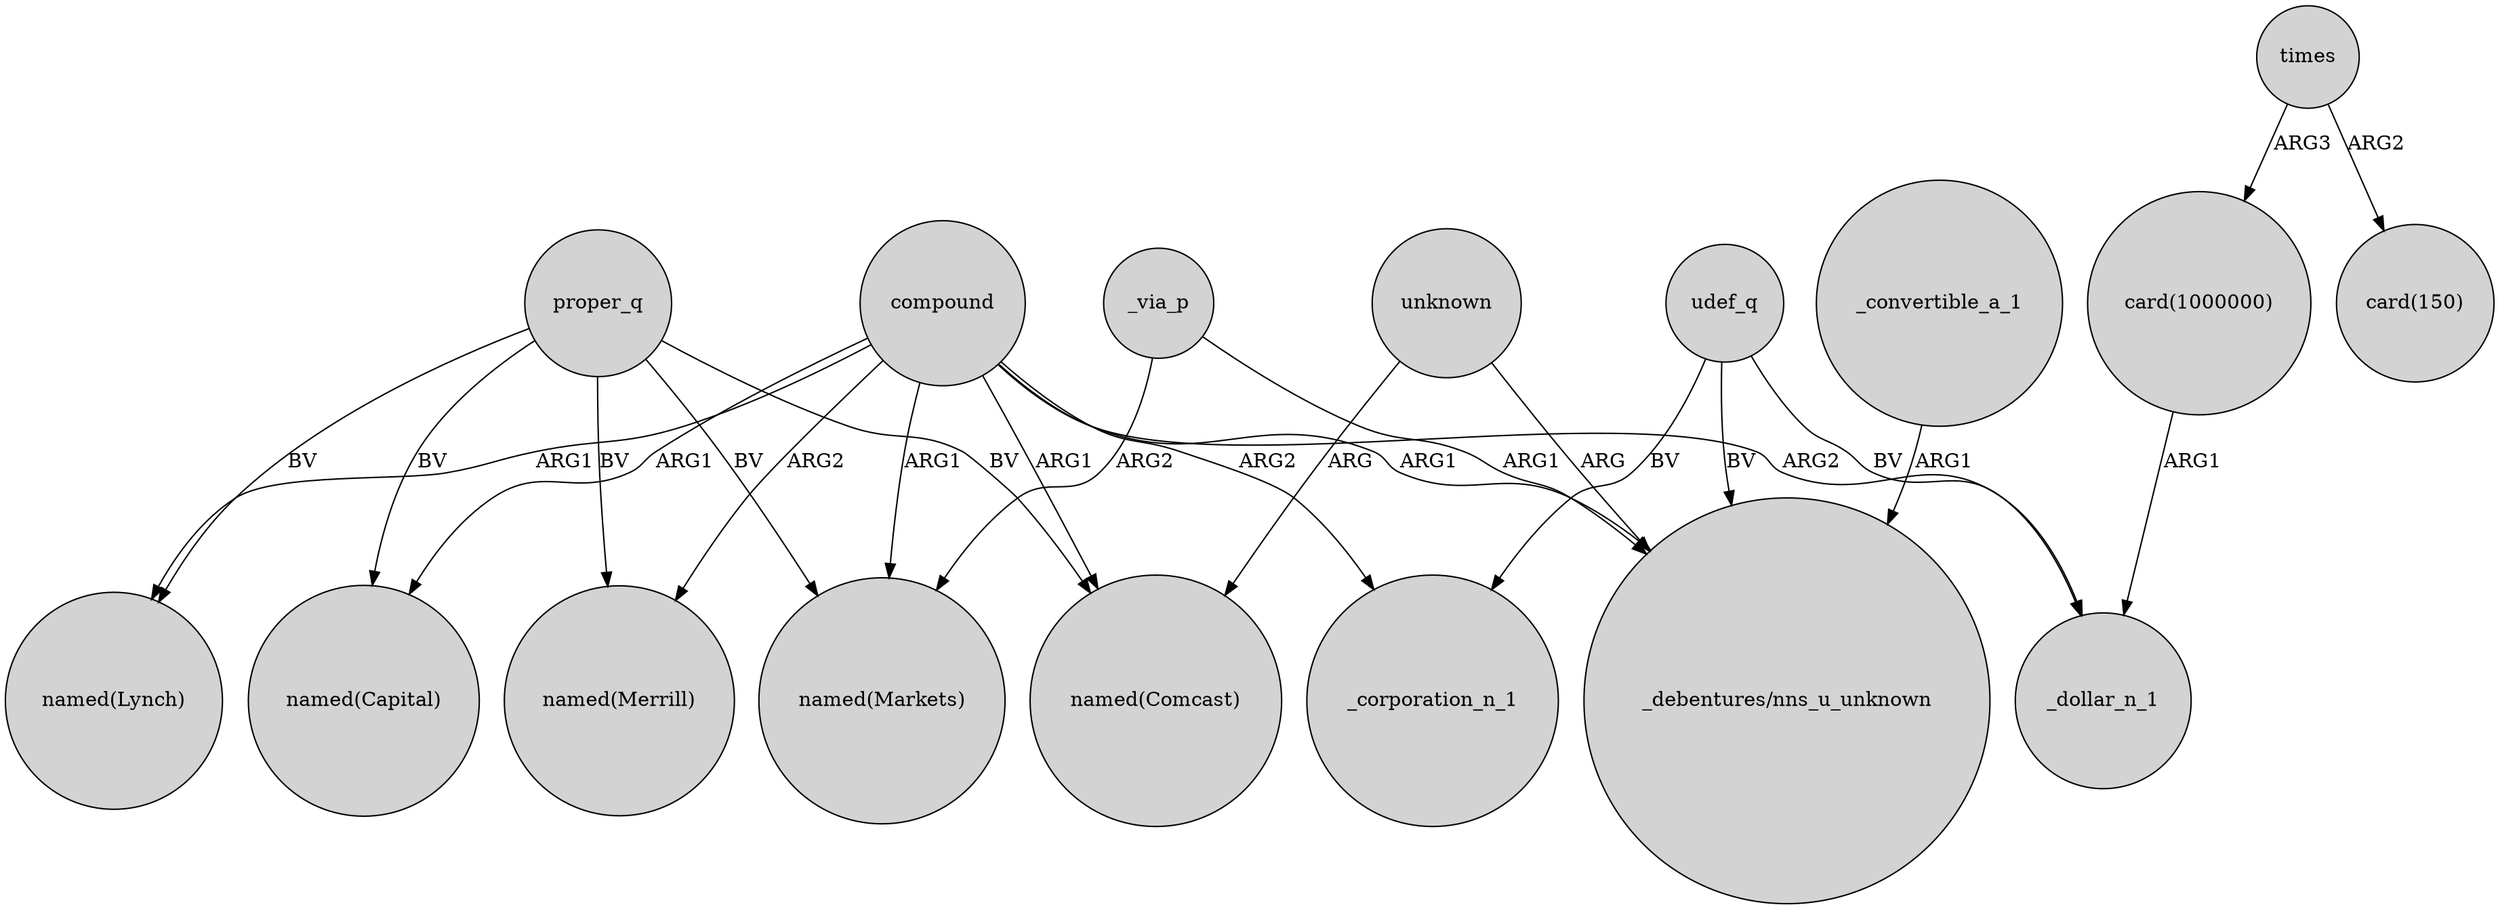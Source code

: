 digraph {
	node [shape=circle style=filled]
	"card(1000000)" -> _dollar_n_1 [label=ARG1]
	compound -> "named(Lynch)" [label=ARG1]
	proper_q -> "named(Capital)" [label=BV]
	_via_p -> "named(Markets)" [label=ARG2]
	proper_q -> "named(Lynch)" [label=BV]
	compound -> _corporation_n_1 [label=ARG2]
	compound -> "named(Merrill)" [label=ARG2]
	unknown -> "named(Comcast)" [label=ARG]
	compound -> "_debentures/nns_u_unknown" [label=ARG1]
	unknown -> "_debentures/nns_u_unknown" [label=ARG]
	times -> "card(150)" [label=ARG2]
	udef_q -> _corporation_n_1 [label=BV]
	compound -> "named(Comcast)" [label=ARG1]
	times -> "card(1000000)" [label=ARG3]
	udef_q -> "_debentures/nns_u_unknown" [label=BV]
	proper_q -> "named(Markets)" [label=BV]
	proper_q -> "named(Comcast)" [label=BV]
	proper_q -> "named(Merrill)" [label=BV]
	compound -> _dollar_n_1 [label=ARG2]
	_convertible_a_1 -> "_debentures/nns_u_unknown" [label=ARG1]
	compound -> "named(Markets)" [label=ARG1]
	_via_p -> "_debentures/nns_u_unknown" [label=ARG1]
	udef_q -> _dollar_n_1 [label=BV]
	compound -> "named(Capital)" [label=ARG1]
}
